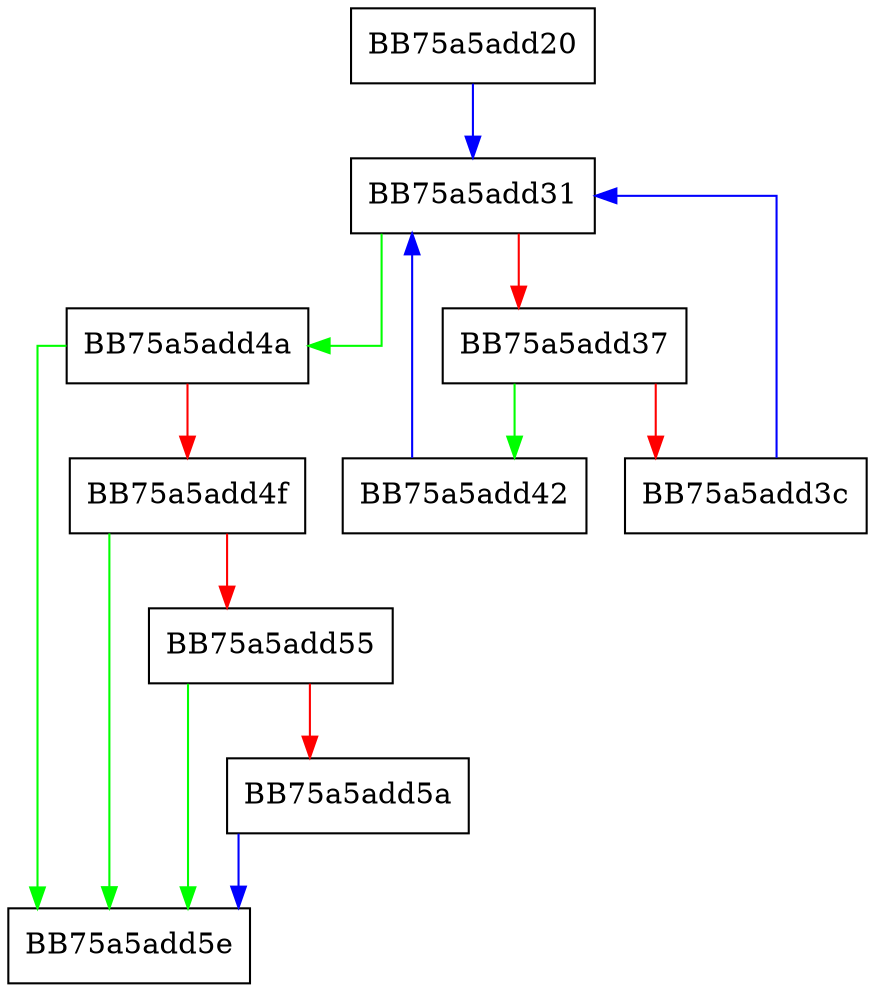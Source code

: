 digraph get_type_info {
  node [shape="box"];
  graph [splines=ortho];
  BB75a5add20 -> BB75a5add31 [color="blue"];
  BB75a5add31 -> BB75a5add4a [color="green"];
  BB75a5add31 -> BB75a5add37 [color="red"];
  BB75a5add37 -> BB75a5add42 [color="green"];
  BB75a5add37 -> BB75a5add3c [color="red"];
  BB75a5add3c -> BB75a5add31 [color="blue"];
  BB75a5add42 -> BB75a5add31 [color="blue"];
  BB75a5add4a -> BB75a5add5e [color="green"];
  BB75a5add4a -> BB75a5add4f [color="red"];
  BB75a5add4f -> BB75a5add5e [color="green"];
  BB75a5add4f -> BB75a5add55 [color="red"];
  BB75a5add55 -> BB75a5add5e [color="green"];
  BB75a5add55 -> BB75a5add5a [color="red"];
  BB75a5add5a -> BB75a5add5e [color="blue"];
}